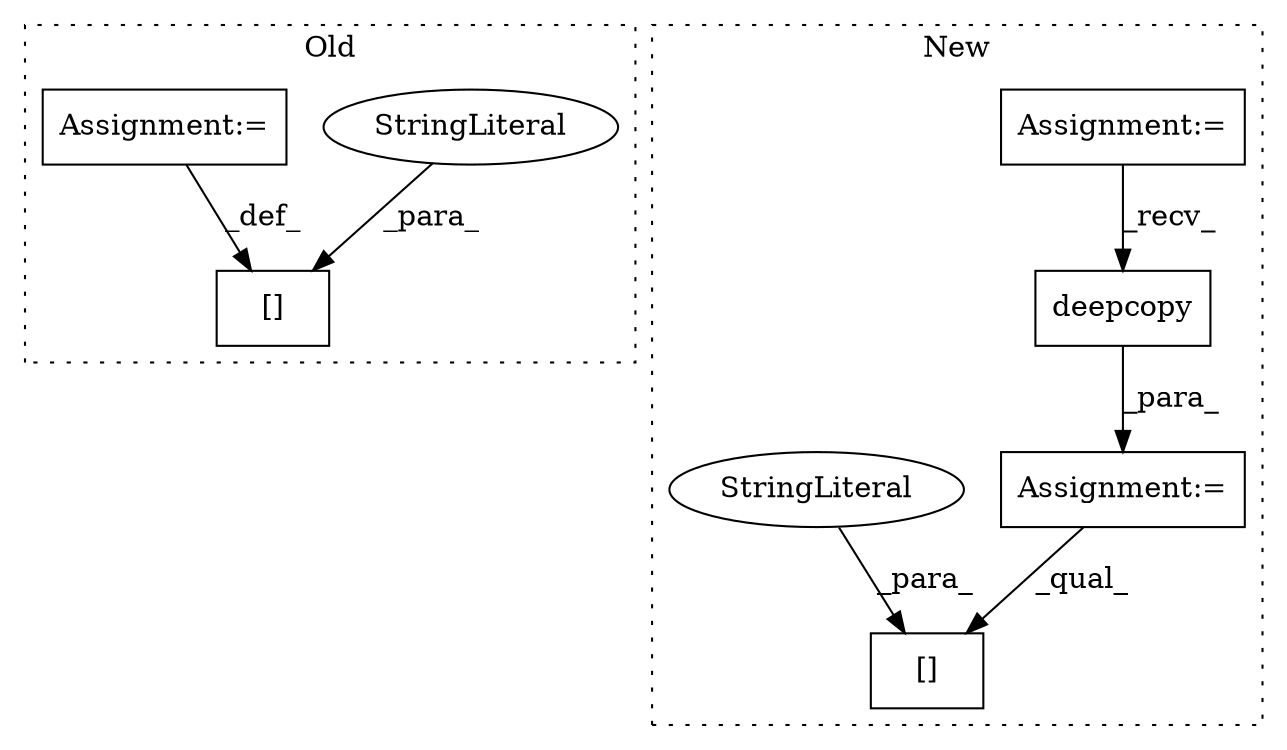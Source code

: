 digraph G {
subgraph cluster0 {
1 [label="[]" a="2" s="8437,8445" l="2,1" shape="box"];
4 [label="StringLiteral" a="45" s="8439" l="6" shape="ellipse"];
8 [label="Assignment:=" a="7" s="8446" l="1" shape="box"];
label = "Old";
style="dotted";
}
subgraph cluster1 {
2 [label="deepcopy" a="32" s="9093,9103" l="9,1" shape="box"];
3 [label="Assignment:=" a="7" s="9087" l="1" shape="box"];
5 [label="Assignment:=" a="7" s="8395" l="4" shape="box"];
6 [label="[]" a="2" s="9114,9130" l="10,1" shape="box"];
7 [label="StringLiteral" a="45" s="9124" l="6" shape="ellipse"];
label = "New";
style="dotted";
}
2 -> 3 [label="_para_"];
3 -> 6 [label="_qual_"];
4 -> 1 [label="_para_"];
5 -> 2 [label="_recv_"];
7 -> 6 [label="_para_"];
8 -> 1 [label="_def_"];
}